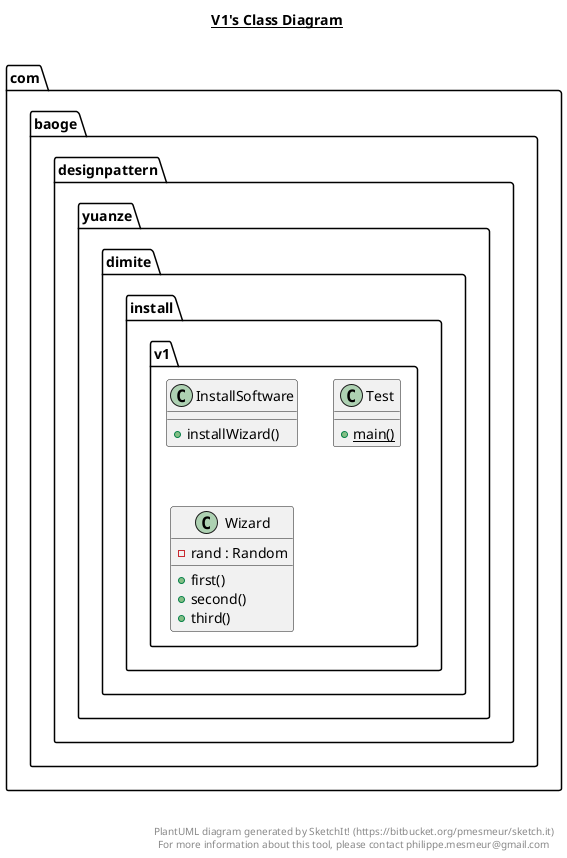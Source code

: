 @startuml

title __V1's Class Diagram__\n

  namespace com.baoge.designpattern {
    namespace yuanze.dimite.install.v1 {
      class com.baoge.designpattern.yuanze.dimite.install.v1.InstallSoftware {
          + installWizard()
      }
    }
  }
  

  namespace com.baoge.designpattern {
    namespace yuanze.dimite.install.v1 {
      class com.baoge.designpattern.yuanze.dimite.install.v1.Test {
          {static} + main()
      }
    }
  }
  

  namespace com.baoge.designpattern {
    namespace yuanze.dimite.install.v1 {
      class com.baoge.designpattern.yuanze.dimite.install.v1.Wizard {
          - rand : Random
          + first()
          + second()
          + third()
      }
    }
  }
  



right footer


PlantUML diagram generated by SketchIt! (https://bitbucket.org/pmesmeur/sketch.it)
For more information about this tool, please contact philippe.mesmeur@gmail.com
endfooter

@enduml
